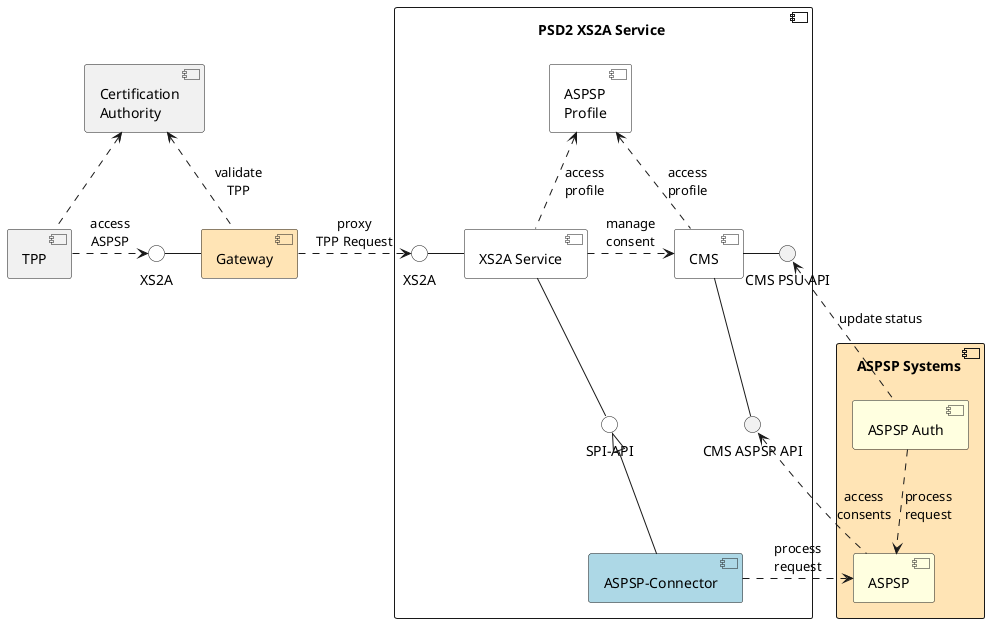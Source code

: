 @startuml
skinparam componentStyle uml2

component "TPP" as TPP
component "Certification\nAuthority" as CA
interface XS2A #white

TPP .> XS2A : access\nASPSP
CA <.. TPP

component "Gateway" as GW #moccasin

component "ASPSP Systems \n" #moccasin {
    component "ASPSP" as ASPSP #lightyellow
    component "ASPSP Auth" as auth #lightyellow

    auth ..> ASPSP : process\nrequest
}

component "PSD2 XS2A Service \n" {
    component "ASPSP\nProfile" as profile #white
    component "XS2A Service" as xs2aimpl #white
    component "CMS" as cms #white
    interface "SPI-API" as spi #white
    component "ASPSP-Connector" as connector #lightblue
    interface "XS2A" as XS2AI #white
    interface "CMS PSU API" as cms_psu
    interface "CMS ASPSP API" as cms_aspsp

    CA <.. GW : validate\nTPP

    profile <.. xs2aimpl : access\nprofile
    profile <.. cms : access\nprofile

    XS2A - GW
    GW .> XS2AI : proxy\nTPP Request
    XS2AI - xs2aimpl
    xs2aimpl -- spi
    spi <|--connector
    xs2aimpl .> cms : manage\nconsent
    cms - cms_psu
    cms -- cms_aspsp


    connector .> ASPSP : process\nrequest

    cms_psu <. auth : update status
    cms_aspsp <. ASPSP : access\nconsents
}


@enduml

